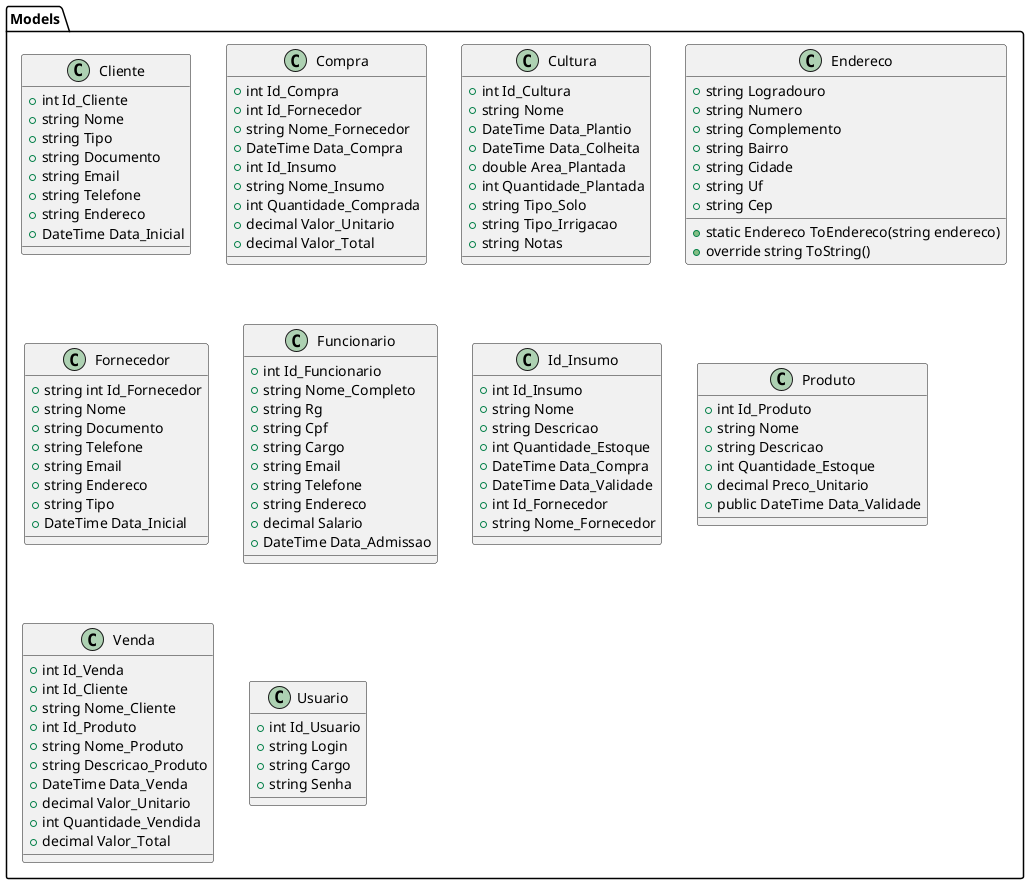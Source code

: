 ﻿@startuml
'https://plantuml.com/class-diagram

package Models
{
    class Cliente
    {
        + int Id_Cliente
        + string Nome
        + string Tipo
        + string Documento
        + string Email
        + string Telefone
        + string Endereco
        + DateTime Data_Inicial
    }

    class Compra
    {
        + int Id_Compra
        + int Id_Fornecedor
        + string Nome_Fornecedor
        + DateTime Data_Compra
        + int Id_Insumo
        + string Nome_Insumo
        + int Quantidade_Comprada
        + decimal Valor_Unitario
        + decimal Valor_Total
    }

    class Cultura
    {
        + int Id_Cultura
        + string Nome
        + DateTime Data_Plantio
        + DateTime Data_Colheita
        + double Area_Plantada
        + int Quantidade_Plantada
        + string Tipo_Solo
        + string Tipo_Irrigacao
        + string Notas
    }

    class Endereco
    {
        + string Logradouro
        + string Numero
        + string Complemento
        + string Bairro
        + string Cidade
        + string Uf
        + string Cep
        + static Endereco ToEndereco(string endereco)
        + override string ToString()
    }

    class Fornecedor
    {
        + string int Id_Fornecedor
        + string Nome
        + string Documento
        + string Telefone
        + string Email
        + string Endereco
        + string Tipo
        + DateTime Data_Inicial
    }

    class Funcionario
    {
        + int Id_Funcionario
        + string Nome_Completo
        + string Rg
        + string Cpf
        + string Cargo
        + string Email
        + string Telefone
        + string Endereco
        + decimal Salario
        + DateTime Data_Admissao
    }

    class Id_Insumo
    {
        + int Id_Insumo
        + string Nome
        + string Descricao
        + int Quantidade_Estoque
        + DateTime Data_Compra
        + DateTime Data_Validade
        + int Id_Fornecedor
        + string Nome_Fornecedor
    }

    class Produto
    {
        + int Id_Produto
        + string Nome
        + string Descricao
        + int Quantidade_Estoque
        + decimal Preco_Unitario
        + public DateTime Data_Validade
    }

    class Venda
    {
        + int Id_Venda
        + int Id_Cliente
        + string Nome_Cliente
        + int Id_Produto
        + string Nome_Produto
        + string Descricao_Produto
        + DateTime Data_Venda
        + decimal Valor_Unitario
        + int Quantidade_Vendida
        + decimal Valor_Total
    }

    class Usuario
    {
        + int Id_Usuario
        + string Login
        + string Cargo
        + string Senha
    }
}

@enduml